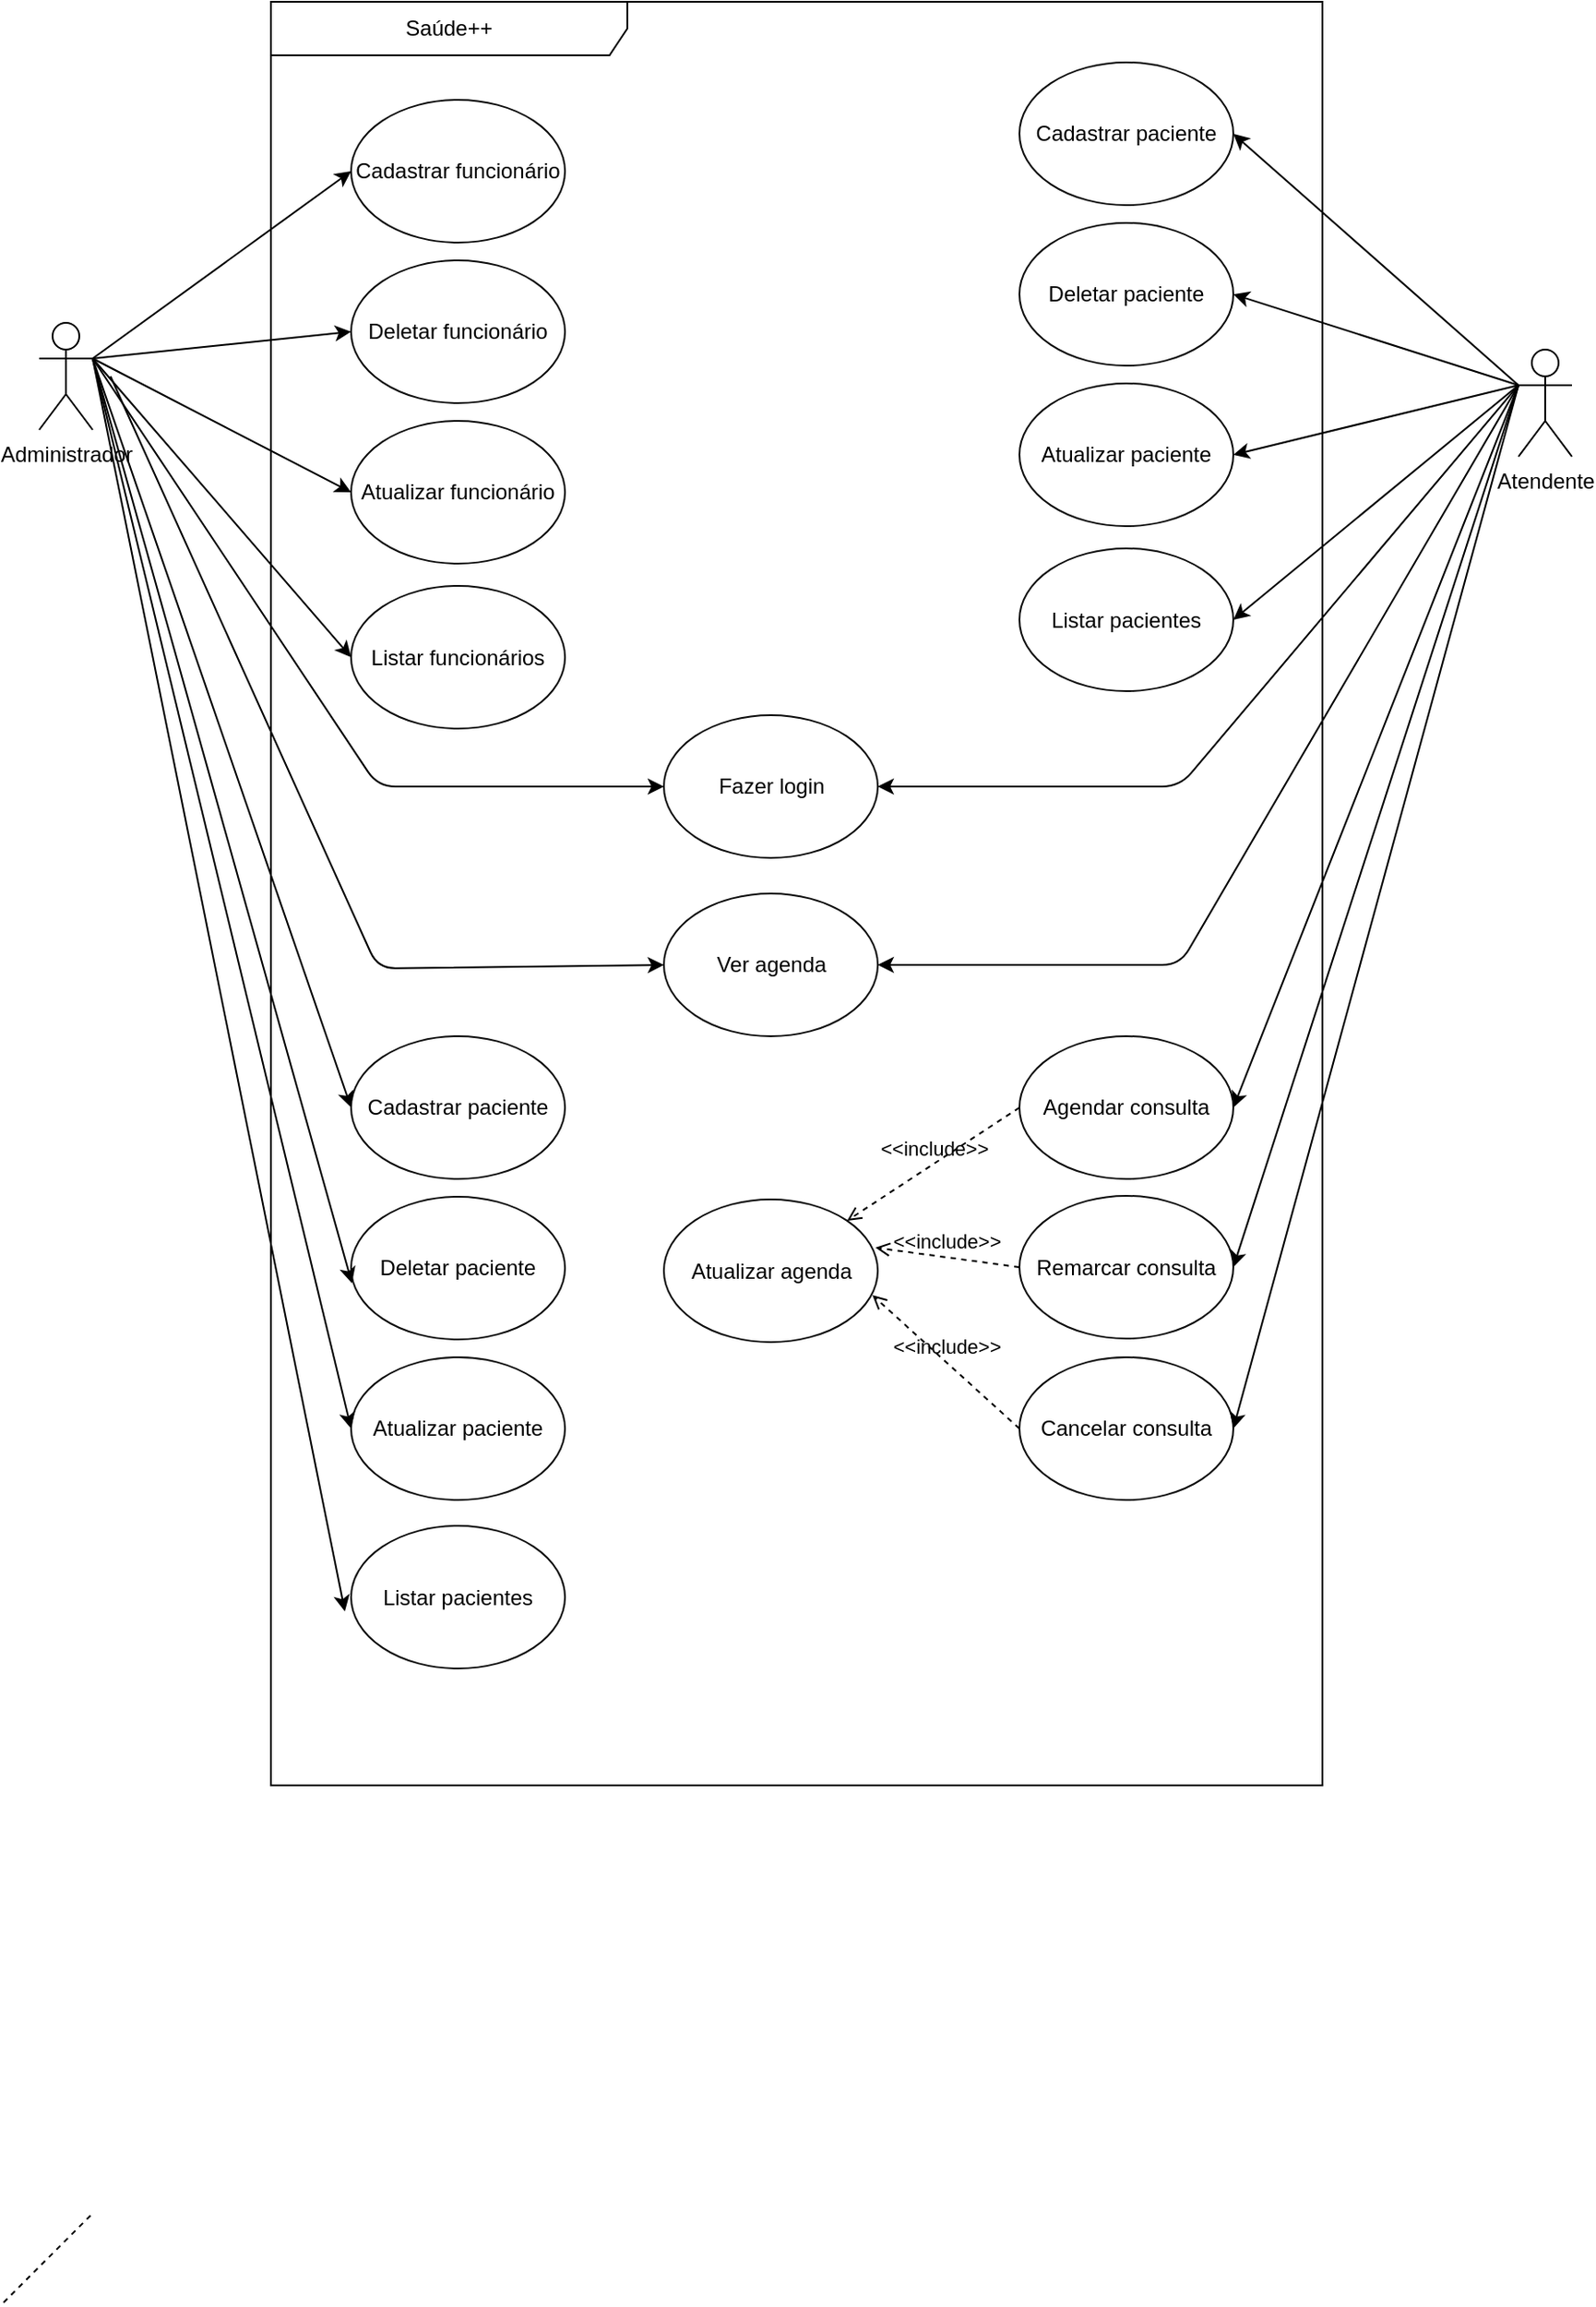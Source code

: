 <mxfile version="12.1.1" type="github" pages="1">
  <diagram id="mlRiu6yeL7toF48WyWGI" name="Page-1">
    <mxGraphModel dx="1656" dy="918" grid="1" gridSize="10" guides="1" tooltips="1" connect="1" arrows="1" fold="1" page="1" pageScale="1" pageWidth="850" pageHeight="1100" math="0" shadow="0">
      <root>
        <mxCell id="0"/>
        <mxCell id="1" parent="0"/>
        <mxCell id="8QX9e3UgTYVbw0vNIzcA-1" value="Administrador&lt;br&gt;" style="shape=umlActor;verticalLabelPosition=bottom;labelBackgroundColor=#ffffff;verticalAlign=top;html=1;outlineConnect=0;" parent="1" vertex="1">
          <mxGeometry x="70" y="200" width="30" height="60" as="geometry"/>
        </mxCell>
        <mxCell id="8QX9e3UgTYVbw0vNIzcA-9" value="&lt;font&gt;Saúde++&lt;/font&gt;" style="shape=umlFrame;whiteSpace=wrap;html=1;strokeWidth=1;fillColor=none;width=200;height=30;fontColor=#000000;strokeColor=#000000;" parent="1" vertex="1">
          <mxGeometry x="200" y="20" width="590" height="1000" as="geometry"/>
        </mxCell>
        <mxCell id="8QX9e3UgTYVbw0vNIzcA-10" value="Cadastrar funcionário" style="ellipse;whiteSpace=wrap;html=1;fillColor=none;strokeColor=#0D0D0D;fontColor=#000000;" parent="1" vertex="1">
          <mxGeometry x="245" y="75" width="120" height="80" as="geometry"/>
        </mxCell>
        <mxCell id="8QX9e3UgTYVbw0vNIzcA-11" value="Deletar funcionário" style="ellipse;whiteSpace=wrap;html=1;fillColor=none;strokeColor=#0D0D0D;fontColor=#000000;" parent="1" vertex="1">
          <mxGeometry x="245" y="165" width="120" height="80" as="geometry"/>
        </mxCell>
        <mxCell id="8QX9e3UgTYVbw0vNIzcA-12" value="Atualizar funcionário" style="ellipse;whiteSpace=wrap;html=1;fillColor=none;strokeColor=#0D0D0D;fontColor=#000000;" parent="1" vertex="1">
          <mxGeometry x="245" y="255" width="120" height="80" as="geometry"/>
        </mxCell>
        <mxCell id="8QX9e3UgTYVbw0vNIzcA-15" value="" style="endArrow=classic;html=1;fontColor=#000000;entryX=0;entryY=0.5;entryDx=0;entryDy=0;" parent="1" target="8QX9e3UgTYVbw0vNIzcA-10" edge="1">
          <mxGeometry width="50" height="50" relative="1" as="geometry">
            <mxPoint x="100" y="220" as="sourcePoint"/>
            <mxPoint x="180" y="115" as="targetPoint"/>
            <Array as="points"/>
          </mxGeometry>
        </mxCell>
        <mxCell id="8QX9e3UgTYVbw0vNIzcA-16" value="" style="endArrow=classic;html=1;fontColor=#000000;entryX=0;entryY=0.5;entryDx=0;entryDy=0;" parent="1" target="8QX9e3UgTYVbw0vNIzcA-11" edge="1">
          <mxGeometry width="50" height="50" relative="1" as="geometry">
            <mxPoint x="100" y="220" as="sourcePoint"/>
            <mxPoint x="255" y="125" as="targetPoint"/>
            <Array as="points"/>
          </mxGeometry>
        </mxCell>
        <mxCell id="8QX9e3UgTYVbw0vNIzcA-18" value="" style="endArrow=classic;html=1;fontColor=#000000;entryX=0;entryY=0.5;entryDx=0;entryDy=0;" parent="1" target="8QX9e3UgTYVbw0vNIzcA-12" edge="1">
          <mxGeometry width="50" height="50" relative="1" as="geometry">
            <mxPoint x="100" y="220" as="sourcePoint"/>
            <mxPoint x="265" y="225" as="targetPoint"/>
            <Array as="points"/>
          </mxGeometry>
        </mxCell>
        <mxCell id="8QX9e3UgTYVbw0vNIzcA-28" value="Cadastrar paciente" style="ellipse;whiteSpace=wrap;html=1;fillColor=none;strokeColor=#0D0D0D;fontColor=#000000;" parent="1" vertex="1">
          <mxGeometry x="620" y="54" width="120" height="80" as="geometry"/>
        </mxCell>
        <mxCell id="8QX9e3UgTYVbw0vNIzcA-29" value="Deletar paciente" style="ellipse;whiteSpace=wrap;html=1;fillColor=none;strokeColor=#0D0D0D;fontColor=#000000;" parent="1" vertex="1">
          <mxGeometry x="620" y="144" width="120" height="80" as="geometry"/>
        </mxCell>
        <mxCell id="8QX9e3UgTYVbw0vNIzcA-30" value="Atualizar paciente" style="ellipse;whiteSpace=wrap;html=1;fillColor=none;strokeColor=#0D0D0D;fontColor=#000000;" parent="1" vertex="1">
          <mxGeometry x="620" y="234" width="120" height="80" as="geometry"/>
        </mxCell>
        <mxCell id="8QX9e3UgTYVbw0vNIzcA-32" value="" style="endArrow=classic;html=1;fontColor=#000000;entryX=1;entryY=0.5;entryDx=0;entryDy=0;exitX=0;exitY=0.333;exitDx=0;exitDy=0;exitPerimeter=0;" parent="1" target="8QX9e3UgTYVbw0vNIzcA-28" edge="1" source="8QX9e3UgTYVbw0vNIzcA-37">
          <mxGeometry width="50" height="50" relative="1" as="geometry">
            <mxPoint x="945" y="235" as="sourcePoint"/>
            <mxPoint x="635" y="115" as="targetPoint"/>
            <Array as="points"/>
          </mxGeometry>
        </mxCell>
        <mxCell id="8QX9e3UgTYVbw0vNIzcA-33" value="" style="endArrow=classic;html=1;fontColor=#000000;entryX=1;entryY=0.5;entryDx=0;entryDy=0;exitX=0;exitY=0.333;exitDx=0;exitDy=0;exitPerimeter=0;" parent="1" target="8QX9e3UgTYVbw0vNIzcA-29" edge="1" source="8QX9e3UgTYVbw0vNIzcA-37">
          <mxGeometry width="50" height="50" relative="1" as="geometry">
            <mxPoint x="945" y="235" as="sourcePoint"/>
            <mxPoint x="710" y="125" as="targetPoint"/>
            <Array as="points"/>
          </mxGeometry>
        </mxCell>
        <mxCell id="8QX9e3UgTYVbw0vNIzcA-34" value="" style="endArrow=classic;html=1;fontColor=#000000;entryX=1;entryY=0.5;entryDx=0;entryDy=0;exitX=0;exitY=0.333;exitDx=0;exitDy=0;exitPerimeter=0;" parent="1" target="8QX9e3UgTYVbw0vNIzcA-57" edge="1" source="8QX9e3UgTYVbw0vNIzcA-37">
          <mxGeometry width="50" height="50" relative="1" as="geometry">
            <mxPoint x="945" y="235" as="sourcePoint"/>
            <mxPoint x="820.0" y="385" as="targetPoint"/>
            <Array as="points"/>
          </mxGeometry>
        </mxCell>
        <mxCell id="8QX9e3UgTYVbw0vNIzcA-35" value="" style="endArrow=classic;html=1;fontColor=#000000;entryX=1;entryY=0.5;entryDx=0;entryDy=0;exitX=0;exitY=0.333;exitDx=0;exitDy=0;exitPerimeter=0;" parent="1" target="8QX9e3UgTYVbw0vNIzcA-30" edge="1" source="8QX9e3UgTYVbw0vNIzcA-37">
          <mxGeometry width="50" height="50" relative="1" as="geometry">
            <mxPoint x="945" y="235" as="sourcePoint"/>
            <mxPoint x="720" y="225" as="targetPoint"/>
            <Array as="points"/>
          </mxGeometry>
        </mxCell>
        <mxCell id="8QX9e3UgTYVbw0vNIzcA-37" value="Atendente" style="shape=umlActor;verticalLabelPosition=bottom;labelBackgroundColor=#ffffff;verticalAlign=top;html=1;outlineConnect=0;" parent="1" vertex="1">
          <mxGeometry x="900" y="215" width="30" height="60" as="geometry"/>
        </mxCell>
        <mxCell id="8QX9e3UgTYVbw0vNIzcA-41" value="" style="endArrow=classic;html=1;fontColor=#000000;entryX=1;entryY=0.5;entryDx=0;entryDy=0;exitX=0;exitY=0.333;exitDx=0;exitDy=0;exitPerimeter=0;" parent="1" target="8QX9e3UgTYVbw0vNIzcA-53" edge="1" source="8QX9e3UgTYVbw0vNIzcA-37">
          <mxGeometry width="50" height="50" relative="1" as="geometry">
            <mxPoint x="945" y="235" as="sourcePoint"/>
            <mxPoint x="820.0" y="565" as="targetPoint"/>
            <Array as="points"/>
          </mxGeometry>
        </mxCell>
        <mxCell id="8QX9e3UgTYVbw0vNIzcA-42" value="" style="endArrow=classic;html=1;fontColor=#000000;entryX=1;entryY=0.5;entryDx=0;entryDy=0;exitX=0;exitY=0.333;exitDx=0;exitDy=0;exitPerimeter=0;" parent="1" edge="1" target="8QX9e3UgTYVbw0vNIzcA-51" source="8QX9e3UgTYVbw0vNIzcA-37">
          <mxGeometry width="50" height="50" relative="1" as="geometry">
            <mxPoint x="945" y="240" as="sourcePoint"/>
            <mxPoint x="820.0" y="635" as="targetPoint"/>
            <Array as="points"/>
          </mxGeometry>
        </mxCell>
        <mxCell id="8QX9e3UgTYVbw0vNIzcA-45" value="Atualizar agenda" style="ellipse;whiteSpace=wrap;html=1;fillColor=none;strokeColor=#0D0D0D;fontColor=#000000;" parent="1" vertex="1">
          <mxGeometry x="420.5" y="691.5" width="120" height="80" as="geometry"/>
        </mxCell>
        <mxCell id="8QX9e3UgTYVbw0vNIzcA-50" value="Listar funcionários" style="ellipse;whiteSpace=wrap;html=1;fillColor=none;strokeColor=#0D0D0D;fontColor=#000000;" parent="1" vertex="1">
          <mxGeometry x="245" y="347.5" width="120" height="80" as="geometry"/>
        </mxCell>
        <mxCell id="8QX9e3UgTYVbw0vNIzcA-51" value="Agendar consulta" style="ellipse;whiteSpace=wrap;html=1;fillColor=none;strokeColor=#0D0D0D;fontColor=#000000;" parent="1" vertex="1">
          <mxGeometry x="620" y="600" width="120" height="80" as="geometry"/>
        </mxCell>
        <mxCell id="8QX9e3UgTYVbw0vNIzcA-52" value="Cancelar consulta" style="ellipse;whiteSpace=wrap;html=1;fillColor=none;strokeColor=#0D0D0D;fontColor=#000000;" parent="1" vertex="1">
          <mxGeometry x="620" y="780" width="120" height="80" as="geometry"/>
        </mxCell>
        <mxCell id="8QX9e3UgTYVbw0vNIzcA-53" value="Remarcar consulta" style="ellipse;whiteSpace=wrap;html=1;fillColor=none;strokeColor=#0D0D0D;fontColor=#000000;" parent="1" vertex="1">
          <mxGeometry x="620" y="689.5" width="120" height="80" as="geometry"/>
        </mxCell>
        <mxCell id="8QX9e3UgTYVbw0vNIzcA-54" value="&amp;lt;&amp;lt;include&amp;gt;&amp;gt;" style="edgeStyle=none;html=1;endArrow=open;verticalAlign=bottom;dashed=1;labelBackgroundColor=none;fontColor=#000000;entryX=0.975;entryY=0.671;entryDx=0;entryDy=0;exitX=0;exitY=0.5;exitDx=0;exitDy=0;entryPerimeter=0;" parent="1" source="8QX9e3UgTYVbw0vNIzcA-52" target="8QX9e3UgTYVbw0vNIzcA-45" edge="1">
          <mxGeometry width="160" relative="1" as="geometry">
            <mxPoint x="320" y="736" as="sourcePoint"/>
            <mxPoint x="365.0" y="887" as="targetPoint"/>
          </mxGeometry>
        </mxCell>
        <mxCell id="8QX9e3UgTYVbw0vNIzcA-55" value="&amp;lt;&amp;lt;include&amp;gt;&amp;gt;" style="edgeStyle=none;html=1;endArrow=open;verticalAlign=bottom;dashed=1;labelBackgroundColor=none;fontColor=#000000;exitX=0;exitY=0.5;exitDx=0;exitDy=0;entryX=0.989;entryY=0.338;entryDx=0;entryDy=0;entryPerimeter=0;" parent="1" source="8QX9e3UgTYVbw0vNIzcA-53" target="8QX9e3UgTYVbw0vNIzcA-45" edge="1">
          <mxGeometry width="160" relative="1" as="geometry">
            <mxPoint x="505.0" y="837" as="sourcePoint"/>
            <mxPoint x="353.72" y="861.48" as="targetPoint"/>
          </mxGeometry>
        </mxCell>
        <mxCell id="8QX9e3UgTYVbw0vNIzcA-56" value="&amp;lt;&amp;lt;include&amp;gt;&amp;gt;" style="edgeStyle=none;html=1;endArrow=open;verticalAlign=bottom;dashed=1;labelBackgroundColor=none;fontColor=#000000;exitX=0;exitY=0.5;exitDx=0;exitDy=0;" parent="1" source="8QX9e3UgTYVbw0vNIzcA-51" target="8QX9e3UgTYVbw0vNIzcA-45" edge="1">
          <mxGeometry width="160" relative="1" as="geometry">
            <mxPoint x="515.0" y="847" as="sourcePoint"/>
            <mxPoint x="333.006" y="851.625" as="targetPoint"/>
          </mxGeometry>
        </mxCell>
        <mxCell id="8QX9e3UgTYVbw0vNIzcA-57" value="Listar pacientes" style="ellipse;whiteSpace=wrap;html=1;fillColor=none;strokeColor=#0D0D0D;fontColor=#000000;" parent="1" vertex="1">
          <mxGeometry x="620" y="326.5" width="120" height="80" as="geometry"/>
        </mxCell>
        <mxCell id="8QX9e3UgTYVbw0vNIzcA-58" value="" style="endArrow=classic;html=1;fontColor=#000000;entryX=0;entryY=0.5;entryDx=0;entryDy=0;" parent="1" target="8QX9e3UgTYVbw0vNIzcA-50" edge="1">
          <mxGeometry width="50" height="50" relative="1" as="geometry">
            <mxPoint x="100" y="220" as="sourcePoint"/>
            <mxPoint x="255" y="489.5" as="targetPoint"/>
            <Array as="points"/>
          </mxGeometry>
        </mxCell>
        <mxCell id="8QX9e3UgTYVbw0vNIzcA-59" value="" style="endArrow=classic;html=1;fontColor=#000000;entryX=1;entryY=0.5;entryDx=0;entryDy=0;exitX=0;exitY=0.333;exitDx=0;exitDy=0;exitPerimeter=0;" parent="1" target="8QX9e3UgTYVbw0vNIzcA-52" edge="1" source="8QX9e3UgTYVbw0vNIzcA-37">
          <mxGeometry width="50" height="50" relative="1" as="geometry">
            <mxPoint x="945" y="235" as="sourcePoint"/>
            <mxPoint x="837" y="562" as="targetPoint"/>
            <Array as="points"/>
          </mxGeometry>
        </mxCell>
        <mxCell id="8QX9e3UgTYVbw0vNIzcA-64" value="Ver agenda" style="ellipse;whiteSpace=wrap;html=1;fillColor=none;strokeColor=#0D0D0D;fontColor=#000000;" parent="1" vertex="1">
          <mxGeometry x="420.5" y="520" width="120" height="80" as="geometry"/>
        </mxCell>
        <mxCell id="8QX9e3UgTYVbw0vNIzcA-69" value="Fazer login" style="ellipse;whiteSpace=wrap;html=1;fillColor=none;strokeColor=#0D0D0D;fontColor=#000000;" parent="1" vertex="1">
          <mxGeometry x="420.5" y="420" width="120" height="80" as="geometry"/>
        </mxCell>
        <mxCell id="--25wSJaByMxKrLfPUze-1" value="Cadastrar paciente" style="ellipse;whiteSpace=wrap;html=1;fillColor=none;strokeColor=#0D0D0D;fontColor=#000000;" vertex="1" parent="1">
          <mxGeometry x="245" y="600" width="120" height="80" as="geometry"/>
        </mxCell>
        <mxCell id="--25wSJaByMxKrLfPUze-2" value="Deletar paciente" style="ellipse;whiteSpace=wrap;html=1;fillColor=none;strokeColor=#0D0D0D;fontColor=#000000;" vertex="1" parent="1">
          <mxGeometry x="245" y="690" width="120" height="80" as="geometry"/>
        </mxCell>
        <mxCell id="--25wSJaByMxKrLfPUze-3" value="Atualizar paciente" style="ellipse;whiteSpace=wrap;html=1;fillColor=none;strokeColor=#0D0D0D;fontColor=#000000;" vertex="1" parent="1">
          <mxGeometry x="245" y="780" width="120" height="80" as="geometry"/>
        </mxCell>
        <mxCell id="--25wSJaByMxKrLfPUze-8" value="Listar pacientes" style="ellipse;whiteSpace=wrap;html=1;fillColor=none;strokeColor=#0D0D0D;fontColor=#000000;" vertex="1" parent="1">
          <mxGeometry x="245" y="874.5" width="120" height="80" as="geometry"/>
        </mxCell>
        <mxCell id="--25wSJaByMxKrLfPUze-9" value="" style="endArrow=classic;html=1;fontColor=#000000;entryX=0;entryY=0.5;entryDx=0;entryDy=0;" edge="1" parent="1" target="--25wSJaByMxKrLfPUze-1">
          <mxGeometry width="50" height="50" relative="1" as="geometry">
            <mxPoint x="100" y="220" as="sourcePoint"/>
            <mxPoint x="255" y="125" as="targetPoint"/>
            <Array as="points"/>
          </mxGeometry>
        </mxCell>
        <mxCell id="--25wSJaByMxKrLfPUze-10" value="" style="endArrow=classic;html=1;fontColor=#000000;entryX=0.004;entryY=0.606;entryDx=0;entryDy=0;entryPerimeter=0;" edge="1" parent="1" target="--25wSJaByMxKrLfPUze-2">
          <mxGeometry width="50" height="50" relative="1" as="geometry">
            <mxPoint x="100" y="220" as="sourcePoint"/>
            <mxPoint x="291.5" y="585.5" as="targetPoint"/>
            <Array as="points"/>
          </mxGeometry>
        </mxCell>
        <mxCell id="--25wSJaByMxKrLfPUze-11" value="" style="endArrow=classic;html=1;fontColor=#000000;entryX=0;entryY=0.5;entryDx=0;entryDy=0;" edge="1" parent="1" target="--25wSJaByMxKrLfPUze-3">
          <mxGeometry width="50" height="50" relative="1" as="geometry">
            <mxPoint x="100" y="220" as="sourcePoint"/>
            <mxPoint x="251.98" y="583.98" as="targetPoint"/>
            <Array as="points"/>
          </mxGeometry>
        </mxCell>
        <mxCell id="--25wSJaByMxKrLfPUze-12" value="" style="endArrow=classic;html=1;fontColor=#000000;entryX=-0.029;entryY=0.6;entryDx=0;entryDy=0;entryPerimeter=0;" edge="1" parent="1" target="--25wSJaByMxKrLfPUze-8">
          <mxGeometry width="50" height="50" relative="1" as="geometry">
            <mxPoint x="100" y="220" as="sourcePoint"/>
            <mxPoint x="251.5" y="665.5" as="targetPoint"/>
            <Array as="points"/>
          </mxGeometry>
        </mxCell>
        <mxCell id="--25wSJaByMxKrLfPUze-13" value="" style="endArrow=classic;html=1;fontColor=#000000;entryX=1;entryY=0.5;entryDx=0;entryDy=0;exitX=0;exitY=0.333;exitDx=0;exitDy=0;exitPerimeter=0;" edge="1" parent="1" source="8QX9e3UgTYVbw0vNIzcA-37" target="8QX9e3UgTYVbw0vNIzcA-64">
          <mxGeometry width="50" height="50" relative="1" as="geometry">
            <mxPoint x="1070" y="240" as="sourcePoint"/>
            <mxPoint x="950.0" y="645" as="targetPoint"/>
            <Array as="points">
              <mxPoint x="710" y="560"/>
            </Array>
          </mxGeometry>
        </mxCell>
        <mxCell id="--25wSJaByMxKrLfPUze-14" value="" style="endArrow=classic;html=1;fontColor=#000000;entryX=0;entryY=0.5;entryDx=0;entryDy=0;" edge="1" parent="1" target="8QX9e3UgTYVbw0vNIzcA-69">
          <mxGeometry width="50" height="50" relative="1" as="geometry">
            <mxPoint x="100" y="220" as="sourcePoint"/>
            <mxPoint x="255.0" y="397.5" as="targetPoint"/>
            <Array as="points">
              <mxPoint x="260" y="460"/>
            </Array>
          </mxGeometry>
        </mxCell>
        <mxCell id="--25wSJaByMxKrLfPUze-15" value="" style="endArrow=classic;html=1;fontColor=#000000;entryX=0;entryY=0.5;entryDx=0;entryDy=0;" edge="1" parent="1" target="8QX9e3UgTYVbw0vNIzcA-64">
          <mxGeometry width="50" height="50" relative="1" as="geometry">
            <mxPoint x="110" y="230" as="sourcePoint"/>
            <mxPoint x="570" y="470" as="targetPoint"/>
            <Array as="points">
              <mxPoint x="260" y="562"/>
            </Array>
          </mxGeometry>
        </mxCell>
        <mxCell id="--25wSJaByMxKrLfPUze-16" value="" style="endArrow=classic;html=1;entryX=1;entryY=0.5;entryDx=0;entryDy=0;exitX=0;exitY=0.333;exitDx=0;exitDy=0;exitPerimeter=0;" edge="1" parent="1" source="8QX9e3UgTYVbw0vNIzcA-37" target="8QX9e3UgTYVbw0vNIzcA-69">
          <mxGeometry width="50" height="50" relative="1" as="geometry">
            <mxPoint x="950" y="230" as="sourcePoint"/>
            <mxPoint x="100" y="1260" as="targetPoint"/>
            <Array as="points">
              <mxPoint x="710" y="460"/>
            </Array>
          </mxGeometry>
        </mxCell>
        <mxCell id="--25wSJaByMxKrLfPUze-17" value="" style="endArrow=none;dashed=1;html=1;" edge="1" parent="1">
          <mxGeometry width="50" height="50" relative="1" as="geometry">
            <mxPoint x="50" y="1310" as="sourcePoint"/>
            <mxPoint x="100" y="1260" as="targetPoint"/>
          </mxGeometry>
        </mxCell>
      </root>
    </mxGraphModel>
  </diagram>
</mxfile>
